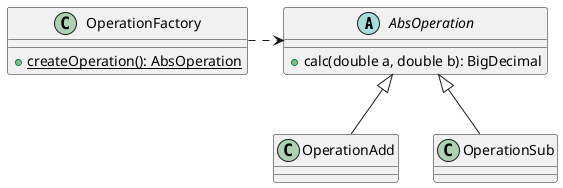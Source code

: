 @startuml

abstract class AbsOperation {
  +calc(double a, double b): BigDecimal
}

class OperationFactory {
  +{static} createOperation(): AbsOperation
}

AbsOperation <|-- OperationAdd
AbsOperation <|-- OperationSub

OperationFactory .> AbsOperation

@enduml
